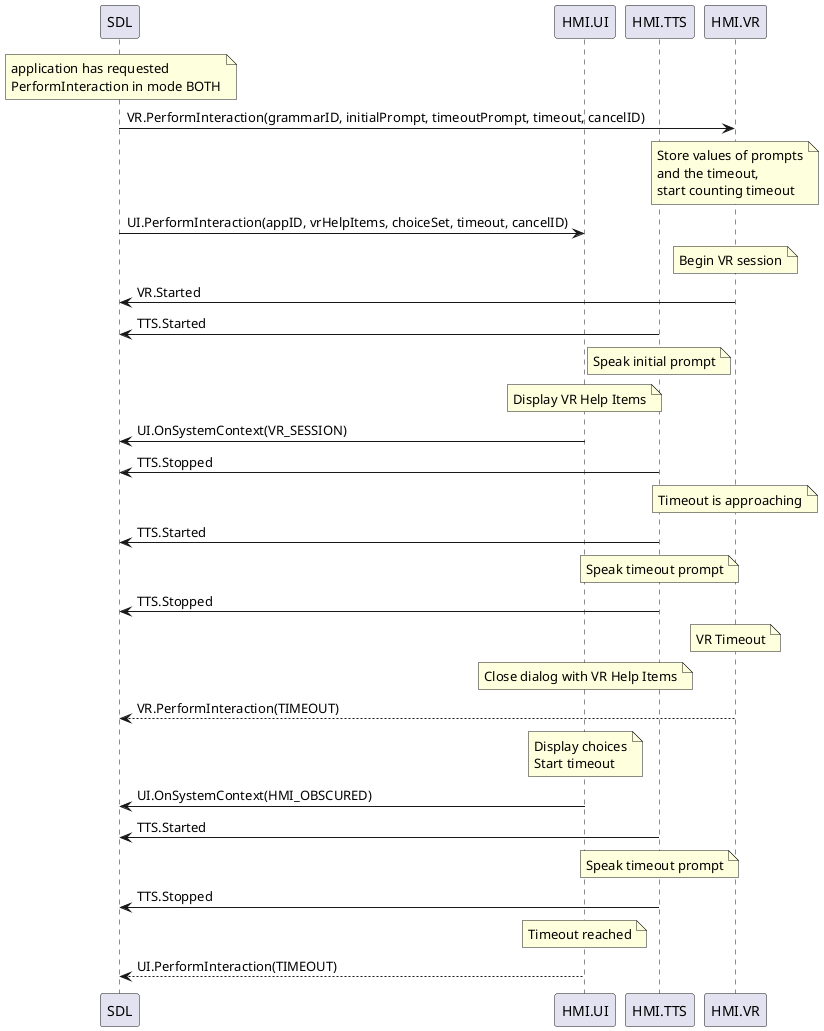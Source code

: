 @startuml

participant SDL
participant HMI.UI
participant HMI.TTS
participant HMI.VR

note over SDL : application has requested\nPerformInteraction in mode BOTH

SDL -> HMI.VR : VR.PerformInteraction(grammarID, initialPrompt, timeoutPrompt, timeout, cancelID)

note over HMI.VR : Store values of prompts\nand the timeout,\nstart counting timeout

SDL -> HMI.UI : UI.PerformInteraction(appID, vrHelpItems, choiceSet, timeout, cancelID)

note over HMI.VR : Begin VR session

HMI.VR -> SDL : VR.Started

HMI.TTS -> SDL : TTS.Started

note over HMI.TTS : Speak initial prompt

note over HMI.UI : Display VR Help Items

HMI.UI -> SDL : UI.OnSystemContext(VR_SESSION)

HMI.TTS -> SDL : TTS.Stopped

note over HMI.VR : Timeout is approaching

HMI.TTS -> SDL : TTS.Started

note over HMI.TTS : Speak timeout prompt

HMI.TTS -> SDL : TTS.Stopped

note over HMI.VR : VR Timeout

note over HMI.UI : Close dialog with VR Help Items

HMI.VR --> SDL : VR.PerformInteraction(TIMEOUT)

note over HMI.UI : Display choices\nStart timeout

HMI.UI -> SDL : UI.OnSystemContext(HMI_OBSCURED)

HMI.TTS -> SDL : TTS.Started

note over HMI.TTS : Speak timeout prompt

HMI.TTS -> SDL : TTS.Stopped

note over HMI.UI : Timeout reached

HMI.UI --> SDL : UI.PerformInteraction(TIMEOUT)

@enduml
